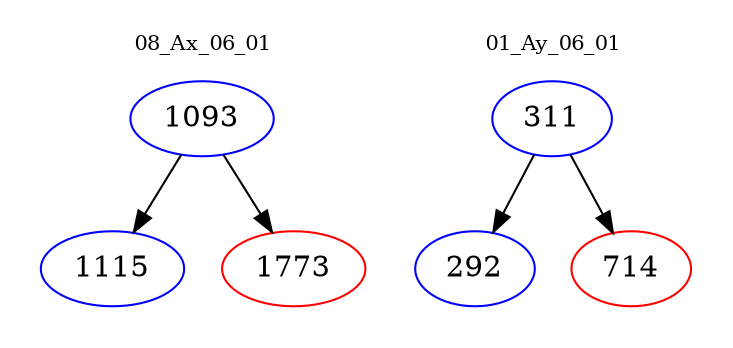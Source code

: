 digraph{
subgraph cluster_0 {
color = white
label = "08_Ax_06_01";
fontsize=10;
T0_1093 [label="1093", color="blue"]
T0_1093 -> T0_1115 [color="black"]
T0_1115 [label="1115", color="blue"]
T0_1093 -> T0_1773 [color="black"]
T0_1773 [label="1773", color="red"]
}
subgraph cluster_1 {
color = white
label = "01_Ay_06_01";
fontsize=10;
T1_311 [label="311", color="blue"]
T1_311 -> T1_292 [color="black"]
T1_292 [label="292", color="blue"]
T1_311 -> T1_714 [color="black"]
T1_714 [label="714", color="red"]
}
}
